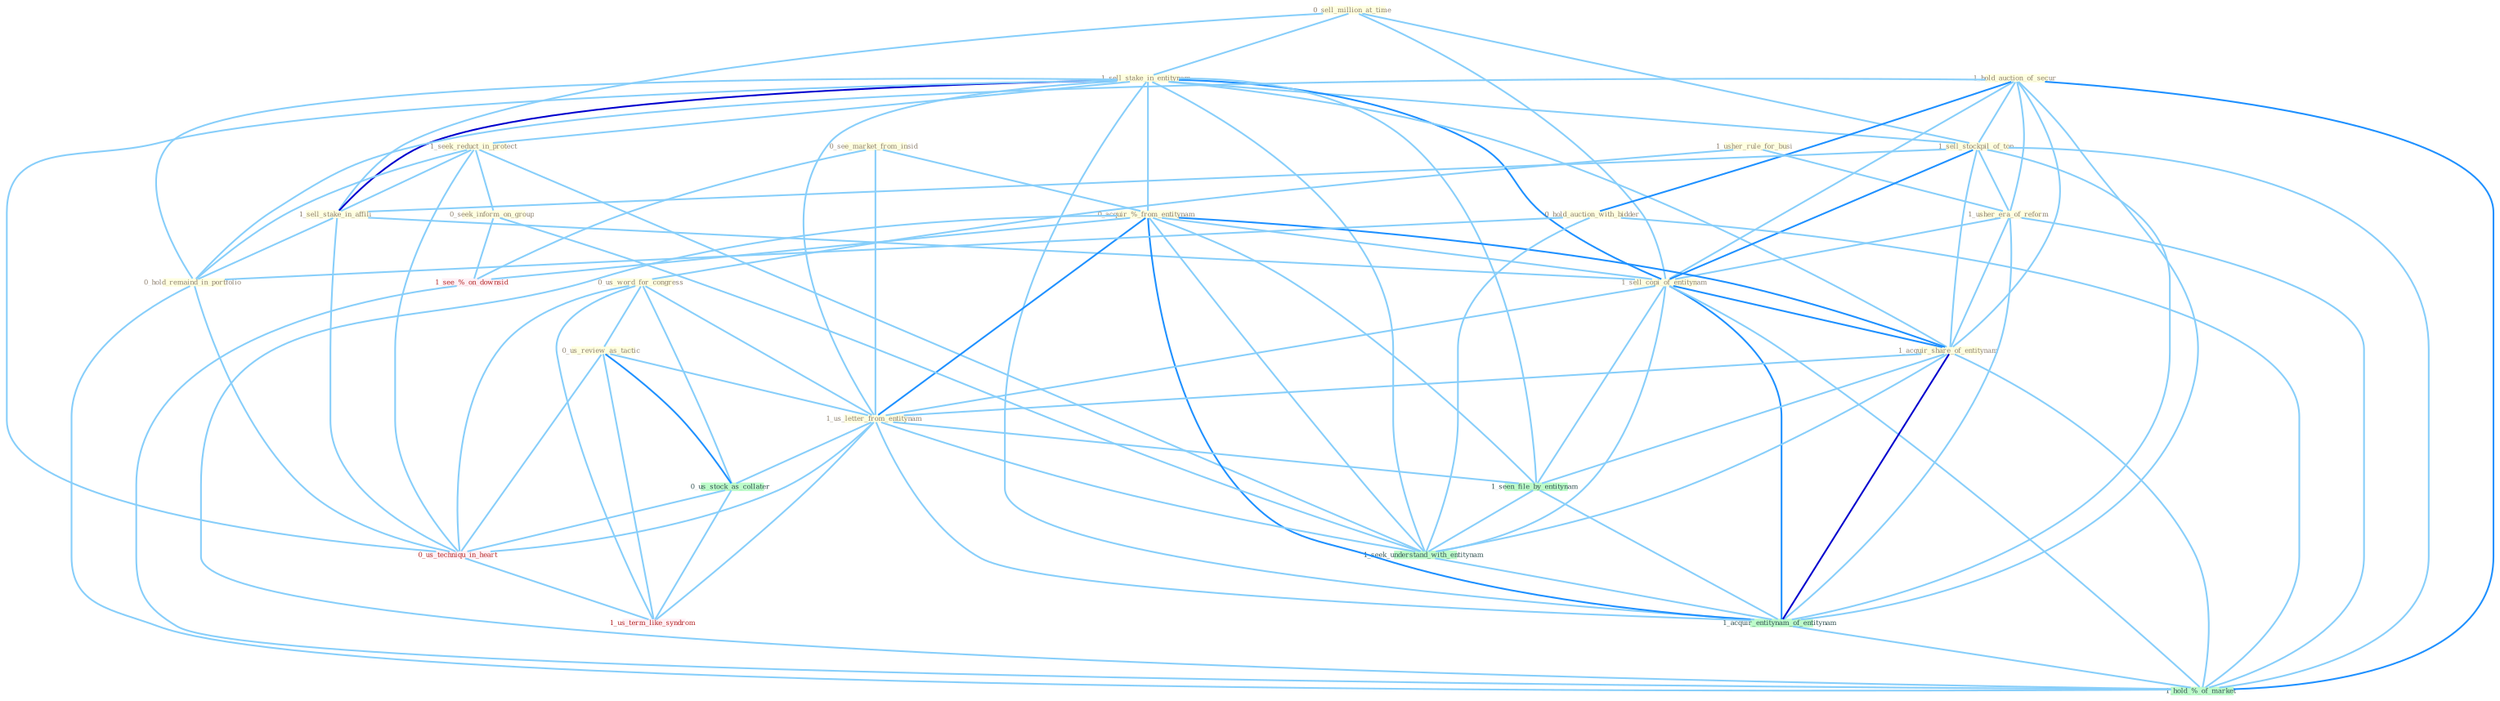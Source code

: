 Graph G{ 
    node
    [shape=polygon,style=filled,width=.5,height=.06,color="#BDFCC9",fixedsize=true,fontsize=4,
    fontcolor="#2f4f4f"];
    {node
    [color="#ffffe0", fontcolor="#8b7d6b"] "0_sell_million_at_time " "1_usher_rule_for_busi " "1_sell_stake_in_entitynam " "1_hold_auction_of_secur " "1_seek_reduct_in_protect " "0_see_market_from_insid " "1_sell_stockpil_of_ton " "1_usher_era_of_reform " "1_sell_stake_in_affili " "0_us_word_for_congress " "0_acquir_%_from_entitynam " "0_us_review_as_tactic " "1_sell_copi_of_entitynam " "0_seek_inform_on_group " "0_hold_auction_with_bidder " "1_acquir_share_of_entitynam " "0_hold_remaind_in_portfolio " "1_us_letter_from_entitynam "}
{node [color="#fff0f5", fontcolor="#b22222"] "0_us_techniqu_in_heart " "1_see_%_on_downsid " "1_us_term_like_syndrom "}
edge [color="#B0E2FF"];

	"0_sell_million_at_time " -- "1_sell_stake_in_entitynam " [w="1", color="#87cefa" ];
	"0_sell_million_at_time " -- "1_sell_stockpil_of_ton " [w="1", color="#87cefa" ];
	"0_sell_million_at_time " -- "1_sell_stake_in_affili " [w="1", color="#87cefa" ];
	"0_sell_million_at_time " -- "1_sell_copi_of_entitynam " [w="1", color="#87cefa" ];
	"1_usher_rule_for_busi " -- "1_usher_era_of_reform " [w="1", color="#87cefa" ];
	"1_usher_rule_for_busi " -- "0_us_word_for_congress " [w="1", color="#87cefa" ];
	"1_sell_stake_in_entitynam " -- "1_seek_reduct_in_protect " [w="1", color="#87cefa" ];
	"1_sell_stake_in_entitynam " -- "1_sell_stockpil_of_ton " [w="1", color="#87cefa" ];
	"1_sell_stake_in_entitynam " -- "1_sell_stake_in_affili " [w="3", color="#0000cd" , len=0.6];
	"1_sell_stake_in_entitynam " -- "0_acquir_%_from_entitynam " [w="1", color="#87cefa" ];
	"1_sell_stake_in_entitynam " -- "1_sell_copi_of_entitynam " [w="2", color="#1e90ff" , len=0.8];
	"1_sell_stake_in_entitynam " -- "1_acquir_share_of_entitynam " [w="1", color="#87cefa" ];
	"1_sell_stake_in_entitynam " -- "0_hold_remaind_in_portfolio " [w="1", color="#87cefa" ];
	"1_sell_stake_in_entitynam " -- "1_us_letter_from_entitynam " [w="1", color="#87cefa" ];
	"1_sell_stake_in_entitynam " -- "1_seen_file_by_entitynam " [w="1", color="#87cefa" ];
	"1_sell_stake_in_entitynam " -- "1_seek_understand_with_entitynam " [w="1", color="#87cefa" ];
	"1_sell_stake_in_entitynam " -- "1_acquir_entitynam_of_entitynam " [w="1", color="#87cefa" ];
	"1_sell_stake_in_entitynam " -- "0_us_techniqu_in_heart " [w="1", color="#87cefa" ];
	"1_hold_auction_of_secur " -- "1_sell_stockpil_of_ton " [w="1", color="#87cefa" ];
	"1_hold_auction_of_secur " -- "1_usher_era_of_reform " [w="1", color="#87cefa" ];
	"1_hold_auction_of_secur " -- "1_sell_copi_of_entitynam " [w="1", color="#87cefa" ];
	"1_hold_auction_of_secur " -- "0_hold_auction_with_bidder " [w="2", color="#1e90ff" , len=0.8];
	"1_hold_auction_of_secur " -- "1_acquir_share_of_entitynam " [w="1", color="#87cefa" ];
	"1_hold_auction_of_secur " -- "0_hold_remaind_in_portfolio " [w="1", color="#87cefa" ];
	"1_hold_auction_of_secur " -- "1_acquir_entitynam_of_entitynam " [w="1", color="#87cefa" ];
	"1_hold_auction_of_secur " -- "1_hold_%_of_market " [w="2", color="#1e90ff" , len=0.8];
	"1_seek_reduct_in_protect " -- "1_sell_stake_in_affili " [w="1", color="#87cefa" ];
	"1_seek_reduct_in_protect " -- "0_seek_inform_on_group " [w="1", color="#87cefa" ];
	"1_seek_reduct_in_protect " -- "0_hold_remaind_in_portfolio " [w="1", color="#87cefa" ];
	"1_seek_reduct_in_protect " -- "1_seek_understand_with_entitynam " [w="1", color="#87cefa" ];
	"1_seek_reduct_in_protect " -- "0_us_techniqu_in_heart " [w="1", color="#87cefa" ];
	"0_see_market_from_insid " -- "0_acquir_%_from_entitynam " [w="1", color="#87cefa" ];
	"0_see_market_from_insid " -- "1_us_letter_from_entitynam " [w="1", color="#87cefa" ];
	"0_see_market_from_insid " -- "1_see_%_on_downsid " [w="1", color="#87cefa" ];
	"1_sell_stockpil_of_ton " -- "1_usher_era_of_reform " [w="1", color="#87cefa" ];
	"1_sell_stockpil_of_ton " -- "1_sell_stake_in_affili " [w="1", color="#87cefa" ];
	"1_sell_stockpil_of_ton " -- "1_sell_copi_of_entitynam " [w="2", color="#1e90ff" , len=0.8];
	"1_sell_stockpil_of_ton " -- "1_acquir_share_of_entitynam " [w="1", color="#87cefa" ];
	"1_sell_stockpil_of_ton " -- "1_acquir_entitynam_of_entitynam " [w="1", color="#87cefa" ];
	"1_sell_stockpil_of_ton " -- "1_hold_%_of_market " [w="1", color="#87cefa" ];
	"1_usher_era_of_reform " -- "1_sell_copi_of_entitynam " [w="1", color="#87cefa" ];
	"1_usher_era_of_reform " -- "1_acquir_share_of_entitynam " [w="1", color="#87cefa" ];
	"1_usher_era_of_reform " -- "1_acquir_entitynam_of_entitynam " [w="1", color="#87cefa" ];
	"1_usher_era_of_reform " -- "1_hold_%_of_market " [w="1", color="#87cefa" ];
	"1_sell_stake_in_affili " -- "1_sell_copi_of_entitynam " [w="1", color="#87cefa" ];
	"1_sell_stake_in_affili " -- "0_hold_remaind_in_portfolio " [w="1", color="#87cefa" ];
	"1_sell_stake_in_affili " -- "0_us_techniqu_in_heart " [w="1", color="#87cefa" ];
	"0_us_word_for_congress " -- "0_us_review_as_tactic " [w="1", color="#87cefa" ];
	"0_us_word_for_congress " -- "1_us_letter_from_entitynam " [w="1", color="#87cefa" ];
	"0_us_word_for_congress " -- "0_us_stock_as_collater " [w="1", color="#87cefa" ];
	"0_us_word_for_congress " -- "0_us_techniqu_in_heart " [w="1", color="#87cefa" ];
	"0_us_word_for_congress " -- "1_us_term_like_syndrom " [w="1", color="#87cefa" ];
	"0_acquir_%_from_entitynam " -- "1_sell_copi_of_entitynam " [w="1", color="#87cefa" ];
	"0_acquir_%_from_entitynam " -- "1_acquir_share_of_entitynam " [w="2", color="#1e90ff" , len=0.8];
	"0_acquir_%_from_entitynam " -- "1_us_letter_from_entitynam " [w="2", color="#1e90ff" , len=0.8];
	"0_acquir_%_from_entitynam " -- "1_seen_file_by_entitynam " [w="1", color="#87cefa" ];
	"0_acquir_%_from_entitynam " -- "1_seek_understand_with_entitynam " [w="1", color="#87cefa" ];
	"0_acquir_%_from_entitynam " -- "1_acquir_entitynam_of_entitynam " [w="2", color="#1e90ff" , len=0.8];
	"0_acquir_%_from_entitynam " -- "1_see_%_on_downsid " [w="1", color="#87cefa" ];
	"0_acquir_%_from_entitynam " -- "1_hold_%_of_market " [w="1", color="#87cefa" ];
	"0_us_review_as_tactic " -- "1_us_letter_from_entitynam " [w="1", color="#87cefa" ];
	"0_us_review_as_tactic " -- "0_us_stock_as_collater " [w="2", color="#1e90ff" , len=0.8];
	"0_us_review_as_tactic " -- "0_us_techniqu_in_heart " [w="1", color="#87cefa" ];
	"0_us_review_as_tactic " -- "1_us_term_like_syndrom " [w="1", color="#87cefa" ];
	"1_sell_copi_of_entitynam " -- "1_acquir_share_of_entitynam " [w="2", color="#1e90ff" , len=0.8];
	"1_sell_copi_of_entitynam " -- "1_us_letter_from_entitynam " [w="1", color="#87cefa" ];
	"1_sell_copi_of_entitynam " -- "1_seen_file_by_entitynam " [w="1", color="#87cefa" ];
	"1_sell_copi_of_entitynam " -- "1_seek_understand_with_entitynam " [w="1", color="#87cefa" ];
	"1_sell_copi_of_entitynam " -- "1_acquir_entitynam_of_entitynam " [w="2", color="#1e90ff" , len=0.8];
	"1_sell_copi_of_entitynam " -- "1_hold_%_of_market " [w="1", color="#87cefa" ];
	"0_seek_inform_on_group " -- "1_seek_understand_with_entitynam " [w="1", color="#87cefa" ];
	"0_seek_inform_on_group " -- "1_see_%_on_downsid " [w="1", color="#87cefa" ];
	"0_hold_auction_with_bidder " -- "0_hold_remaind_in_portfolio " [w="1", color="#87cefa" ];
	"0_hold_auction_with_bidder " -- "1_seek_understand_with_entitynam " [w="1", color="#87cefa" ];
	"0_hold_auction_with_bidder " -- "1_hold_%_of_market " [w="1", color="#87cefa" ];
	"1_acquir_share_of_entitynam " -- "1_us_letter_from_entitynam " [w="1", color="#87cefa" ];
	"1_acquir_share_of_entitynam " -- "1_seen_file_by_entitynam " [w="1", color="#87cefa" ];
	"1_acquir_share_of_entitynam " -- "1_seek_understand_with_entitynam " [w="1", color="#87cefa" ];
	"1_acquir_share_of_entitynam " -- "1_acquir_entitynam_of_entitynam " [w="3", color="#0000cd" , len=0.6];
	"1_acquir_share_of_entitynam " -- "1_hold_%_of_market " [w="1", color="#87cefa" ];
	"0_hold_remaind_in_portfolio " -- "0_us_techniqu_in_heart " [w="1", color="#87cefa" ];
	"0_hold_remaind_in_portfolio " -- "1_hold_%_of_market " [w="1", color="#87cefa" ];
	"1_us_letter_from_entitynam " -- "1_seen_file_by_entitynam " [w="1", color="#87cefa" ];
	"1_us_letter_from_entitynam " -- "0_us_stock_as_collater " [w="1", color="#87cefa" ];
	"1_us_letter_from_entitynam " -- "1_seek_understand_with_entitynam " [w="1", color="#87cefa" ];
	"1_us_letter_from_entitynam " -- "1_acquir_entitynam_of_entitynam " [w="1", color="#87cefa" ];
	"1_us_letter_from_entitynam " -- "0_us_techniqu_in_heart " [w="1", color="#87cefa" ];
	"1_us_letter_from_entitynam " -- "1_us_term_like_syndrom " [w="1", color="#87cefa" ];
	"1_seen_file_by_entitynam " -- "1_seek_understand_with_entitynam " [w="1", color="#87cefa" ];
	"1_seen_file_by_entitynam " -- "1_acquir_entitynam_of_entitynam " [w="1", color="#87cefa" ];
	"0_us_stock_as_collater " -- "0_us_techniqu_in_heart " [w="1", color="#87cefa" ];
	"0_us_stock_as_collater " -- "1_us_term_like_syndrom " [w="1", color="#87cefa" ];
	"1_seek_understand_with_entitynam " -- "1_acquir_entitynam_of_entitynam " [w="1", color="#87cefa" ];
	"1_acquir_entitynam_of_entitynam " -- "1_hold_%_of_market " [w="1", color="#87cefa" ];
	"0_us_techniqu_in_heart " -- "1_us_term_like_syndrom " [w="1", color="#87cefa" ];
	"1_see_%_on_downsid " -- "1_hold_%_of_market " [w="1", color="#87cefa" ];
}